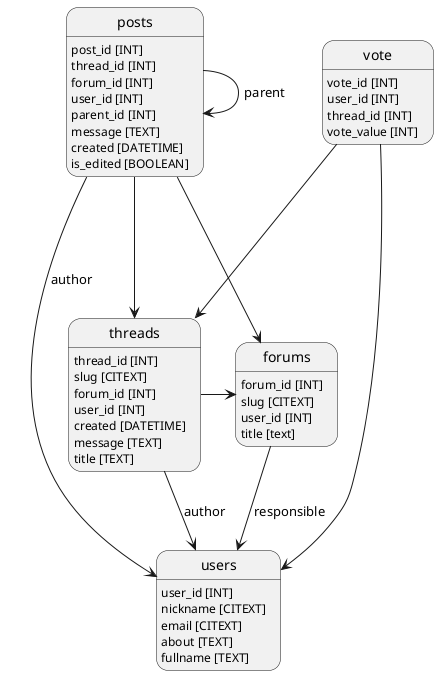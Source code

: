 @startuml

posts: post_id [INT]
posts: thread_id [INT]
posts: forum_id [INT]
posts: user_id [INT]
posts: parent_id [INT]
posts: message [TEXT]
posts: created [DATETIME]
posts: is_edited [BOOLEAN]
posts ---> forums
posts ---> users : author
posts ---> threads
posts -> posts: parent

vote: vote_id [INT]
vote: user_id [INT]
vote: thread_id [INT]
vote: vote_value [INT]
vote ---> users
vote ---> threads

users: user_id [INT]
users: nickname [CITEXT]
users: email [CITEXT]
users: about [TEXT]
users: fullname [TEXT]

forums: forum_id [INT]
forums: slug [CITEXT]
forums: user_id [INT]
forums: title [text]
forums -> users: responsible

threads: thread_id [INT]
threads: slug [CITEXT]
threads: forum_id [INT]
threads: user_id [INT]
threads: created [DATETIME]
threads: message [TEXT]
threads: title [TEXT]
threads -> forums
threads --> users : author

@enduml
